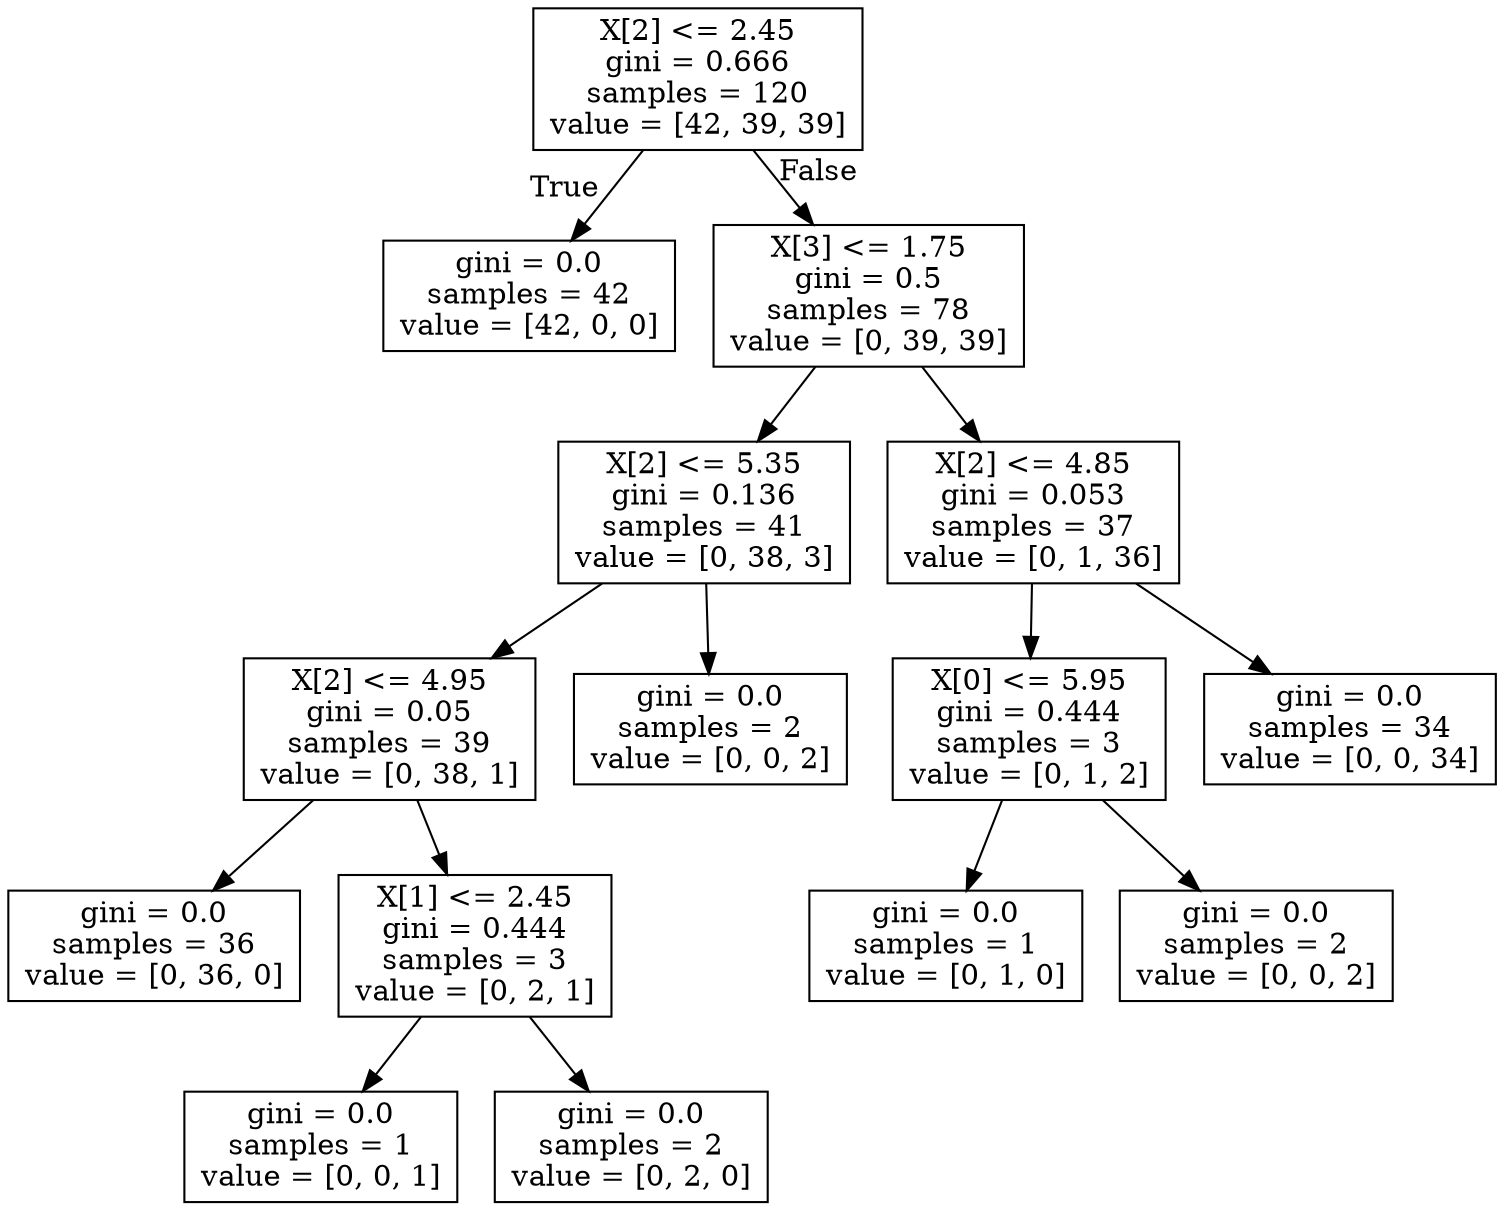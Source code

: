 digraph Tree {
node [shape=box] ;
0 [label="X[2] <= 2.45\ngini = 0.666\nsamples = 120\nvalue = [42, 39, 39]"] ;
1 [label="gini = 0.0\nsamples = 42\nvalue = [42, 0, 0]"] ;
0 -> 1 [labeldistance=2.5, labelangle=45, headlabel="True"] ;
2 [label="X[3] <= 1.75\ngini = 0.5\nsamples = 78\nvalue = [0, 39, 39]"] ;
0 -> 2 [labeldistance=2.5, labelangle=-45, headlabel="False"] ;
3 [label="X[2] <= 5.35\ngini = 0.136\nsamples = 41\nvalue = [0, 38, 3]"] ;
2 -> 3 ;
4 [label="X[2] <= 4.95\ngini = 0.05\nsamples = 39\nvalue = [0, 38, 1]"] ;
3 -> 4 ;
5 [label="gini = 0.0\nsamples = 36\nvalue = [0, 36, 0]"] ;
4 -> 5 ;
6 [label="X[1] <= 2.45\ngini = 0.444\nsamples = 3\nvalue = [0, 2, 1]"] ;
4 -> 6 ;
7 [label="gini = 0.0\nsamples = 1\nvalue = [0, 0, 1]"] ;
6 -> 7 ;
8 [label="gini = 0.0\nsamples = 2\nvalue = [0, 2, 0]"] ;
6 -> 8 ;
9 [label="gini = 0.0\nsamples = 2\nvalue = [0, 0, 2]"] ;
3 -> 9 ;
10 [label="X[2] <= 4.85\ngini = 0.053\nsamples = 37\nvalue = [0, 1, 36]"] ;
2 -> 10 ;
11 [label="X[0] <= 5.95\ngini = 0.444\nsamples = 3\nvalue = [0, 1, 2]"] ;
10 -> 11 ;
12 [label="gini = 0.0\nsamples = 1\nvalue = [0, 1, 0]"] ;
11 -> 12 ;
13 [label="gini = 0.0\nsamples = 2\nvalue = [0, 0, 2]"] ;
11 -> 13 ;
14 [label="gini = 0.0\nsamples = 34\nvalue = [0, 0, 34]"] ;
10 -> 14 ;
}
